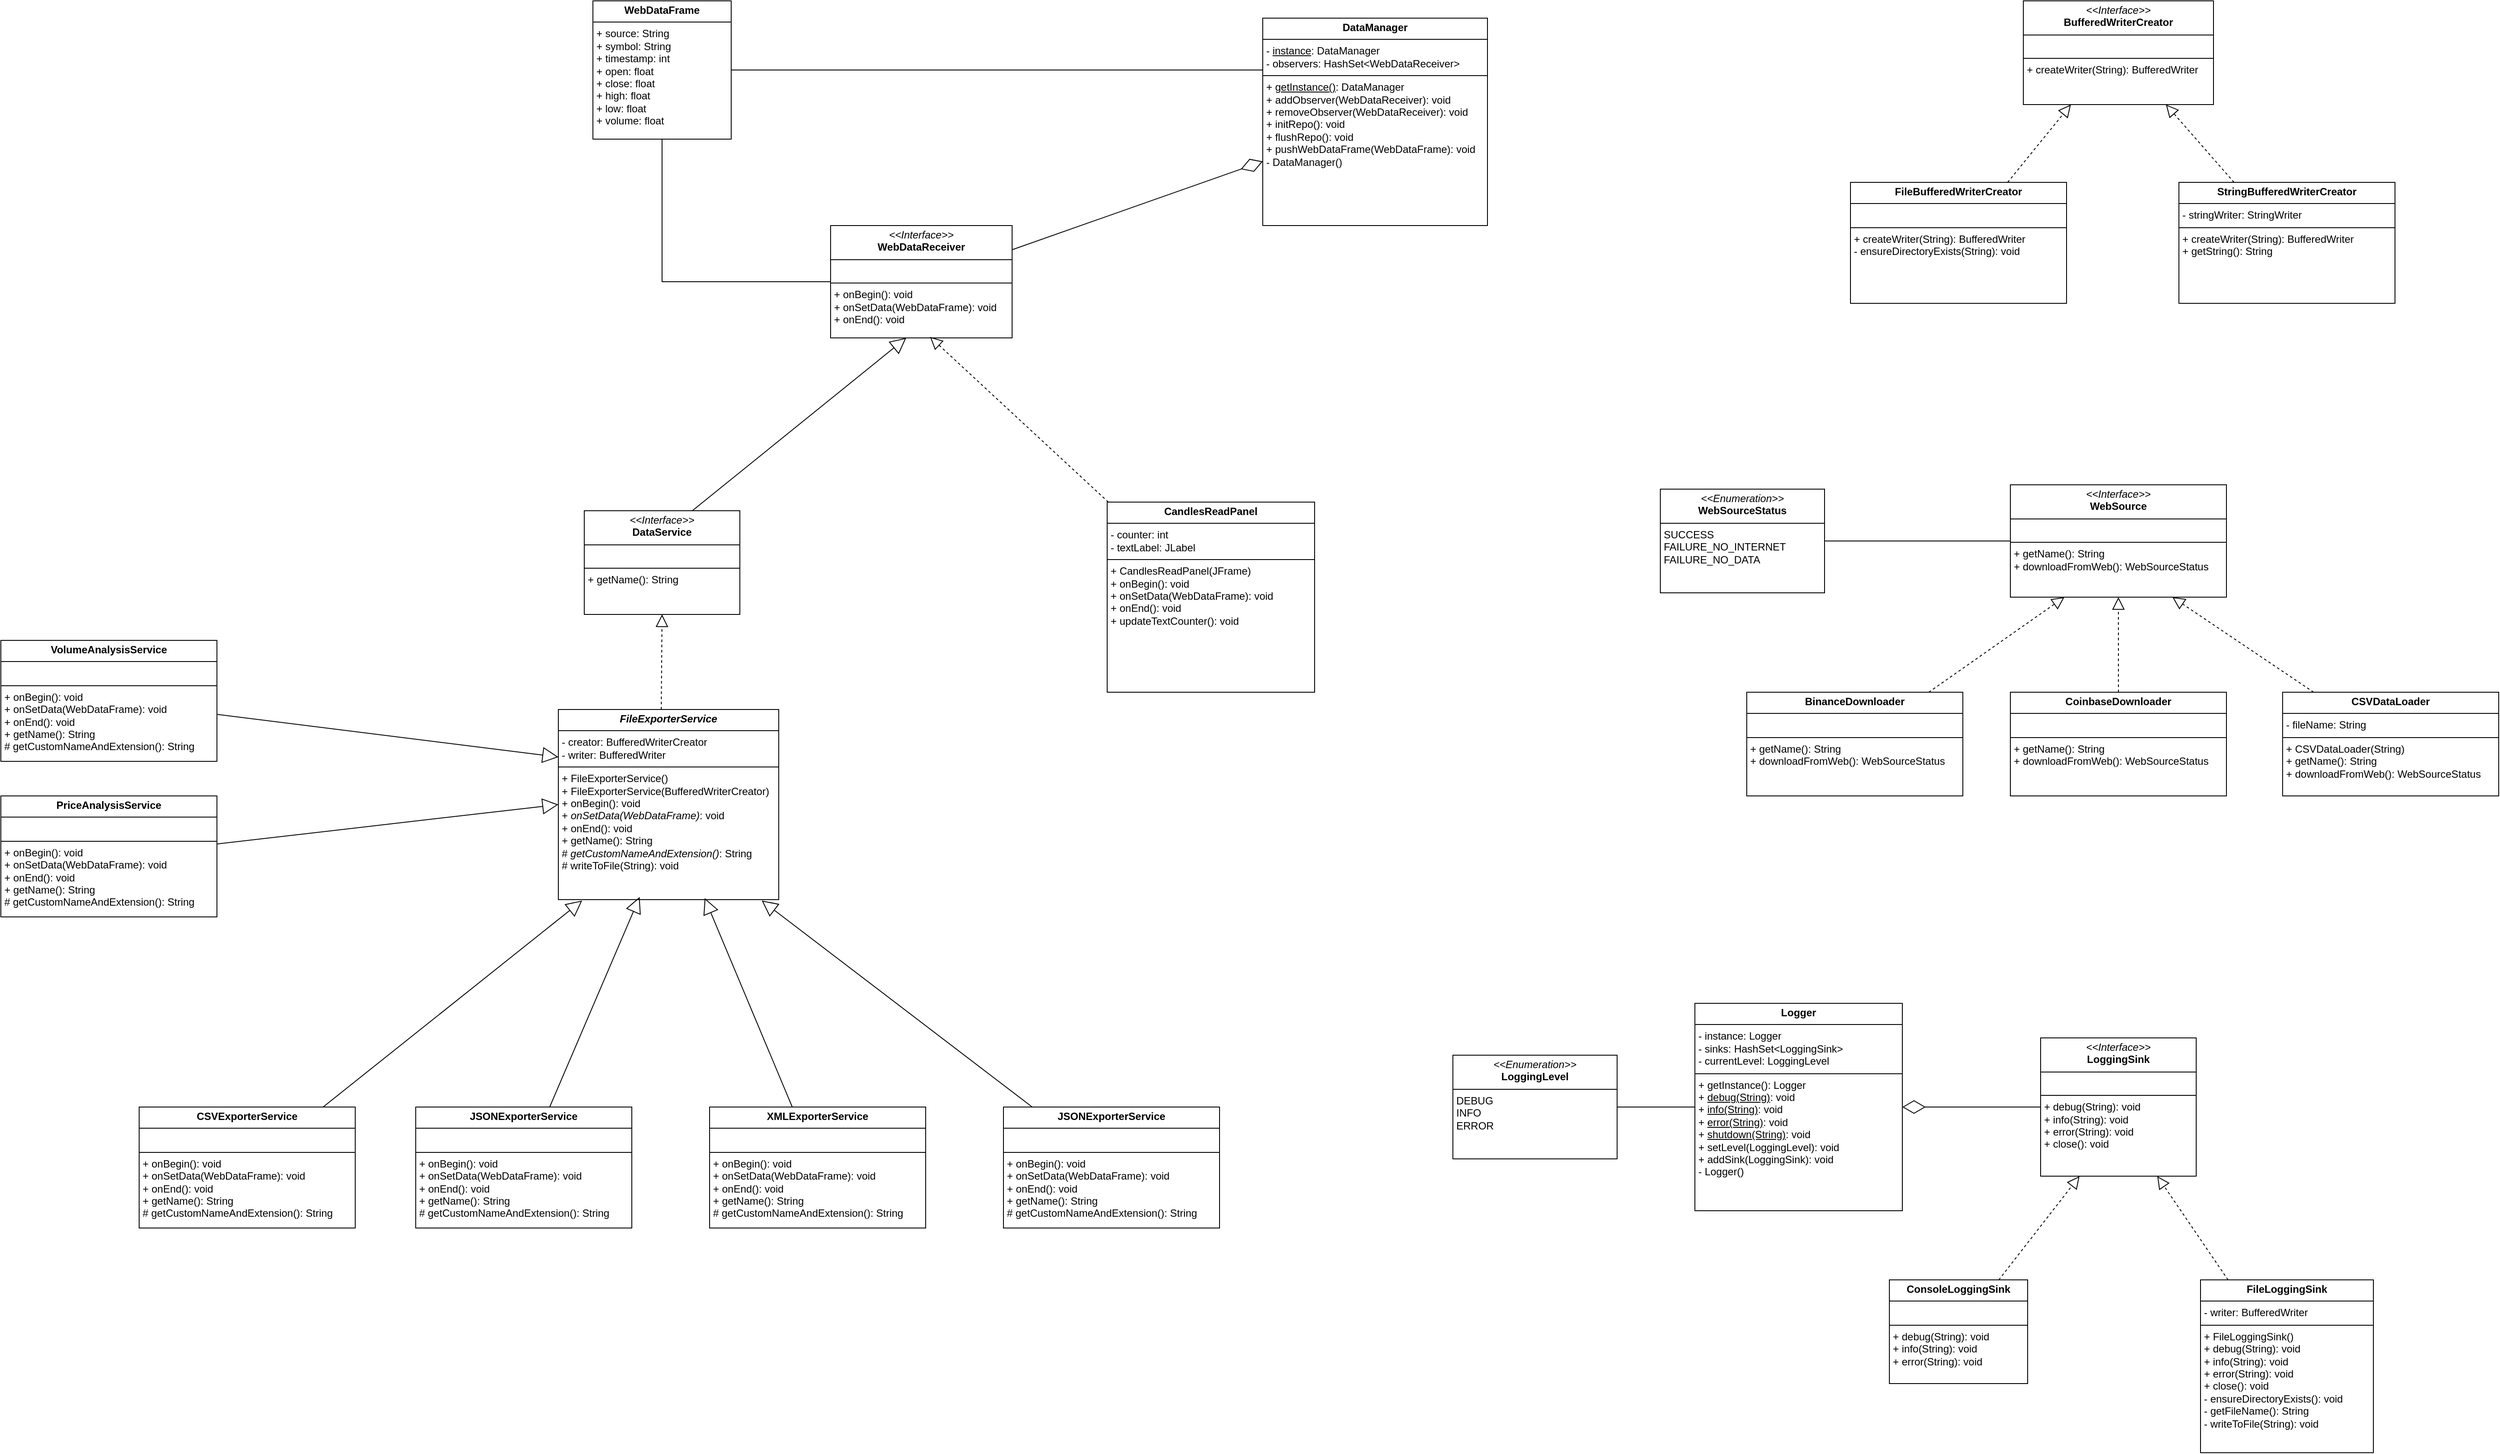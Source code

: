 <mxfile version="28.2.7">
  <diagram name="Strona-1" id="zHpnIhUEnc6ASibu7dxd">
    <mxGraphModel dx="2084" dy="1054" grid="1" gridSize="20" guides="1" tooltips="1" connect="1" arrows="1" fold="1" page="1" pageScale="1" pageWidth="3000" pageHeight="2000" math="0" shadow="0">
      <root>
        <mxCell id="0" />
        <mxCell id="1" parent="0" />
        <mxCell id="rGbhJyJhz0m8njLA5riN-10" value="&lt;p style=&quot;margin:0px;margin-top:4px;text-align:center;&quot;&gt;&lt;i&gt;&amp;lt;&amp;lt;Interface&amp;gt;&amp;gt;&lt;/i&gt;&lt;br&gt;&lt;b&gt;WebSource&lt;/b&gt;&lt;/p&gt;&lt;hr size=&quot;1&quot; style=&quot;border-style:solid;&quot;&gt;&lt;p style=&quot;margin:0px;margin-left:4px;&quot;&gt;&lt;br&gt;&lt;/p&gt;&lt;hr size=&quot;1&quot; style=&quot;border-style:solid;&quot;&gt;&lt;p style=&quot;margin:0px;margin-left:4px;&quot;&gt;+ getName(): String&lt;br&gt;+ downloadFromWeb(): WebSourceStatus&lt;/p&gt;" style="verticalAlign=top;align=left;overflow=fill;html=1;whiteSpace=wrap;" parent="1" vertex="1">
          <mxGeometry x="2385" y="640" width="250" height="130" as="geometry" />
        </mxCell>
        <mxCell id="rGbhJyJhz0m8njLA5riN-11" value="&lt;p style=&quot;margin:0px;margin-top:4px;text-align:center;&quot;&gt;&lt;i&gt;&amp;lt;&amp;lt;Interface&amp;gt;&amp;gt;&lt;/i&gt;&lt;br&gt;&lt;b&gt;WebDataReceiver&lt;/b&gt;&lt;/p&gt;&lt;hr size=&quot;1&quot; style=&quot;border-style:solid;&quot;&gt;&lt;p style=&quot;margin:0px;margin-left:4px;&quot;&gt;&lt;br&gt;&lt;/p&gt;&lt;hr size=&quot;1&quot; style=&quot;border-style:solid;&quot;&gt;&lt;p style=&quot;margin:0px;margin-left:4px;&quot;&gt;+ onBegin(): void&lt;br&gt;+ onSetData(WebDataFrame): void&lt;/p&gt;&lt;p style=&quot;margin:0px;margin-left:4px;&quot;&gt;+ onEnd(): void&lt;/p&gt;" style="verticalAlign=top;align=left;overflow=fill;html=1;whiteSpace=wrap;" parent="1" vertex="1">
          <mxGeometry x="1020" y="340" width="210" height="130" as="geometry" />
        </mxCell>
        <mxCell id="rGbhJyJhz0m8njLA5riN-13" value="&lt;p style=&quot;margin:0px;margin-top:4px;text-align:center;&quot;&gt;&lt;i&gt;&amp;lt;&amp;lt;Enumeration&amp;gt;&amp;gt;&lt;/i&gt;&lt;br&gt;&lt;b&gt;WebSourceStatus&lt;/b&gt;&lt;/p&gt;&lt;hr size=&quot;1&quot; style=&quot;border-style:solid;&quot;&gt;&lt;p style=&quot;margin:0px;margin-left:4px;&quot;&gt;SUCCESS&lt;/p&gt;&lt;p style=&quot;margin:0px;margin-left:4px;&quot;&gt;FAILURE_NO_INTERNET&lt;/p&gt;&lt;p style=&quot;margin:0px;margin-left:4px;&quot;&gt;FAILURE_NO_DATA&lt;/p&gt;" style="verticalAlign=top;align=left;overflow=fill;html=1;whiteSpace=wrap;" parent="1" vertex="1">
          <mxGeometry x="1980" y="645" width="190" height="120" as="geometry" />
        </mxCell>
        <mxCell id="rGbhJyJhz0m8njLA5riN-15" value="&lt;p style=&quot;margin:0px;margin-top:4px;text-align:center;&quot;&gt;&lt;b&gt;WebDataFrame&lt;/b&gt;&lt;/p&gt;&lt;hr size=&quot;1&quot; style=&quot;border-style:solid;&quot;&gt;&lt;p style=&quot;margin:0px;margin-left:4px;&quot;&gt;+ source: String&lt;/p&gt;&lt;p style=&quot;margin:0px;margin-left:4px;&quot;&gt;+ symbol: String&lt;/p&gt;&lt;p style=&quot;margin:0px;margin-left:4px;&quot;&gt;+ timestamp: int&lt;/p&gt;&lt;p style=&quot;margin:0px;margin-left:4px;&quot;&gt;+ open: float&lt;/p&gt;&lt;p style=&quot;margin:0px;margin-left:4px;&quot;&gt;+ close: float&lt;/p&gt;&lt;p style=&quot;margin:0px;margin-left:4px;&quot;&gt;+ high: float&lt;/p&gt;&lt;p style=&quot;margin:0px;margin-left:4px;&quot;&gt;+ low: float&lt;/p&gt;&lt;p style=&quot;margin:0px;margin-left:4px;&quot;&gt;+ volume: float&lt;/p&gt;" style="verticalAlign=top;align=left;overflow=fill;html=1;whiteSpace=wrap;" parent="1" vertex="1">
          <mxGeometry x="745" y="80" width="160" height="160" as="geometry" />
        </mxCell>
        <mxCell id="rGbhJyJhz0m8njLA5riN-16" value="&lt;p style=&quot;margin:0px;margin-top:4px;text-align:center;&quot;&gt;&lt;i&gt;&amp;lt;&amp;lt;Interface&amp;gt;&amp;gt;&lt;/i&gt;&lt;br&gt;&lt;b&gt;DataService&lt;/b&gt;&lt;/p&gt;&lt;hr size=&quot;1&quot; style=&quot;border-style:solid;&quot;&gt;&lt;p style=&quot;margin:0px;margin-left:4px;&quot;&gt;&lt;br&gt;&lt;/p&gt;&lt;hr size=&quot;1&quot; style=&quot;border-style:solid;&quot;&gt;&lt;p style=&quot;margin:0px;margin-left:4px;&quot;&gt;+ getName(): String&lt;br&gt;&lt;/p&gt;" style="verticalAlign=top;align=left;overflow=fill;html=1;whiteSpace=wrap;" parent="1" vertex="1">
          <mxGeometry x="735" y="670" width="180" height="120" as="geometry" />
        </mxCell>
        <mxCell id="rGbhJyJhz0m8njLA5riN-18" value="&lt;p style=&quot;margin:0px;margin-top:4px;text-align:center;&quot;&gt;&lt;b&gt;&lt;i&gt;FileExporterService&lt;/i&gt;&lt;/b&gt;&lt;/p&gt;&lt;hr size=&quot;1&quot; style=&quot;border-style:solid;&quot;&gt;&lt;p style=&quot;margin:0px;margin-left:4px;&quot;&gt;- creator: BufferedWriterCreator&lt;/p&gt;&lt;p style=&quot;margin:0px;margin-left:4px;&quot;&gt;- writer: BufferedWriter&lt;/p&gt;&lt;hr size=&quot;1&quot; style=&quot;border-style:solid;&quot;&gt;&lt;p style=&quot;margin:0px;margin-left:4px;&quot;&gt;+ FileExporterService()&lt;/p&gt;&lt;p style=&quot;margin:0px;margin-left:4px;&quot;&gt;+ FileExporterService(BufferedWriterCreator)&lt;/p&gt;&lt;p style=&quot;margin: 0px 0px 0px 4px;&quot;&gt;+ onBegin(): void&lt;/p&gt;&lt;p style=&quot;margin: 0px 0px 0px 4px;&quot;&gt;+&amp;nbsp;&lt;i&gt;onSetData(&lt;span style=&quot;background-color: transparent; color: light-dark(rgb(0, 0, 0), rgb(255, 255, 255));&quot;&gt;WebDataFrame&lt;/span&gt;&lt;/i&gt;&lt;span style=&quot;background-color: transparent; color: light-dark(rgb(0, 0, 0), rgb(255, 255, 255));&quot;&gt;&lt;i&gt;)&lt;/i&gt;: void&lt;/span&gt;&lt;/p&gt;&lt;p style=&quot;margin: 0px 0px 0px 4px;&quot;&gt;+ onEnd(): void&lt;/p&gt;&lt;p style=&quot;margin: 0px 0px 0px 4px;&quot;&gt;+ getName(): String&lt;/p&gt;&lt;p style=&quot;margin:0px;margin-left:4px;&quot;&gt;# &lt;i&gt;getCustomNameAndExtension()&lt;/i&gt;: String&lt;/p&gt;&lt;p style=&quot;margin:0px;margin-left:4px;&quot;&gt;# writeToFile(String): void&lt;/p&gt;" style="verticalAlign=top;align=left;overflow=fill;html=1;whiteSpace=wrap;" parent="1" vertex="1">
          <mxGeometry x="705" y="900" width="255" height="220" as="geometry" />
        </mxCell>
        <mxCell id="rGbhJyJhz0m8njLA5riN-19" value="&lt;p style=&quot;margin:0px;margin-top:4px;text-align:center;&quot;&gt;&lt;b&gt;VolumeAnalysisService&lt;/b&gt;&lt;/p&gt;&lt;hr size=&quot;1&quot; style=&quot;border-style:solid;&quot;&gt;&lt;p style=&quot;margin:0px;margin-left:4px;&quot;&gt;&lt;br&gt;&lt;/p&gt;&lt;hr size=&quot;1&quot; style=&quot;border-style:solid;&quot;&gt;&lt;p style=&quot;margin:0px;margin-left:4px;&quot;&gt;&lt;span style=&quot;background-color: transparent; color: light-dark(rgb(0, 0, 0), rgb(255, 255, 255));&quot;&gt;+ onBegin(): void&lt;/span&gt;&lt;/p&gt;&lt;p style=&quot;margin: 0px 0px 0px 4px;&quot;&gt;+&amp;nbsp;onSetData(&lt;span style=&quot;background-color: transparent; color: light-dark(rgb(0, 0, 0), rgb(255, 255, 255));&quot;&gt;WebDataFrame&lt;/span&gt;&lt;span style=&quot;background-color: transparent; color: light-dark(rgb(0, 0, 0), rgb(255, 255, 255));&quot;&gt;): void&lt;/span&gt;&lt;/p&gt;&lt;p style=&quot;margin: 0px 0px 0px 4px;&quot;&gt;+ onEnd(): void&lt;/p&gt;&lt;p style=&quot;margin: 0px 0px 0px 4px;&quot;&gt;+ getName(): String&lt;/p&gt;&lt;p style=&quot;margin: 0px 0px 0px 4px;&quot;&gt;#&amp;nbsp;getCustomNameAndExtension(): String&lt;/p&gt;" style="verticalAlign=top;align=left;overflow=fill;html=1;whiteSpace=wrap;" parent="1" vertex="1">
          <mxGeometry x="60" y="820" width="250" height="140" as="geometry" />
        </mxCell>
        <mxCell id="rGbhJyJhz0m8njLA5riN-20" value="&lt;p style=&quot;margin:0px;margin-top:4px;text-align:center;&quot;&gt;&lt;b&gt;CSVExporterService&lt;/b&gt;&lt;/p&gt;&lt;hr size=&quot;1&quot; style=&quot;border-style:solid;&quot;&gt;&lt;p style=&quot;margin:0px;margin-left:4px;&quot;&gt;&lt;br&gt;&lt;/p&gt;&lt;hr size=&quot;1&quot; style=&quot;border-style:solid;&quot;&gt;&lt;p style=&quot;margin:0px;margin-left:4px;&quot;&gt;&lt;span style=&quot;background-color: transparent; color: light-dark(rgb(0, 0, 0), rgb(255, 255, 255));&quot;&gt;+ onBegin(): void&lt;/span&gt;&lt;/p&gt;&lt;p style=&quot;margin: 0px 0px 0px 4px;&quot;&gt;+&amp;nbsp;onSetData(&lt;span style=&quot;background-color: transparent; color: light-dark(rgb(0, 0, 0), rgb(255, 255, 255));&quot;&gt;WebDataFrame&lt;/span&gt;&lt;span style=&quot;background-color: transparent; color: light-dark(rgb(0, 0, 0), rgb(255, 255, 255));&quot;&gt;): void&lt;/span&gt;&lt;/p&gt;&lt;p style=&quot;margin: 0px 0px 0px 4px;&quot;&gt;+ onEnd(): void&lt;/p&gt;&lt;p style=&quot;margin: 0px 0px 0px 4px;&quot;&gt;+ getName(): String&lt;/p&gt;&lt;p style=&quot;margin: 0px 0px 0px 4px;&quot;&gt;#&amp;nbsp;getCustomNameAndExtension(): String&lt;/p&gt;" style="verticalAlign=top;align=left;overflow=fill;html=1;whiteSpace=wrap;" parent="1" vertex="1">
          <mxGeometry x="220" y="1360" width="250" height="140" as="geometry" />
        </mxCell>
        <mxCell id="rGbhJyJhz0m8njLA5riN-21" value="&lt;p style=&quot;margin:0px;margin-top:4px;text-align:center;&quot;&gt;&lt;b&gt;JSONExporter&lt;/b&gt;&lt;b style=&quot;background-color: transparent; color: light-dark(rgb(0, 0, 0), rgb(255, 255, 255));&quot;&gt;Service&lt;/b&gt;&lt;/p&gt;&lt;hr size=&quot;1&quot; style=&quot;border-style:solid;&quot;&gt;&lt;p style=&quot;margin:0px;margin-left:4px;&quot;&gt;&lt;br&gt;&lt;/p&gt;&lt;hr size=&quot;1&quot; style=&quot;border-style:solid;&quot;&gt;&lt;p style=&quot;margin:0px;margin-left:4px;&quot;&gt;&lt;span style=&quot;background-color: transparent; color: light-dark(rgb(0, 0, 0), rgb(255, 255, 255));&quot;&gt;+ onBegin(): void&lt;/span&gt;&lt;/p&gt;&lt;p style=&quot;margin: 0px 0px 0px 4px;&quot;&gt;+&amp;nbsp;onSetData(&lt;span style=&quot;background-color: transparent; color: light-dark(rgb(0, 0, 0), rgb(255, 255, 255));&quot;&gt;WebDataFrame&lt;/span&gt;&lt;span style=&quot;background-color: transparent; color: light-dark(rgb(0, 0, 0), rgb(255, 255, 255));&quot;&gt;): void&lt;/span&gt;&lt;/p&gt;&lt;p style=&quot;margin: 0px 0px 0px 4px;&quot;&gt;+ onEnd(): void&lt;/p&gt;&lt;p style=&quot;margin: 0px 0px 0px 4px;&quot;&gt;+ getName(): String&lt;/p&gt;&lt;p style=&quot;margin: 0px 0px 0px 4px;&quot;&gt;#&amp;nbsp;getCustomNameAndExtension(): String&lt;/p&gt;" style="verticalAlign=top;align=left;overflow=fill;html=1;whiteSpace=wrap;" parent="1" vertex="1">
          <mxGeometry x="540" y="1360" width="250" height="140" as="geometry" />
        </mxCell>
        <mxCell id="rGbhJyJhz0m8njLA5riN-22" value="&lt;p style=&quot;margin:0px;margin-top:4px;text-align:center;&quot;&gt;&lt;b&gt;XMLExporter&lt;/b&gt;&lt;b style=&quot;background-color: transparent; color: light-dark(rgb(0, 0, 0), rgb(255, 255, 255));&quot;&gt;Service&lt;/b&gt;&lt;/p&gt;&lt;hr size=&quot;1&quot; style=&quot;border-style:solid;&quot;&gt;&lt;p style=&quot;margin:0px;margin-left:4px;&quot;&gt;&lt;br&gt;&lt;/p&gt;&lt;hr size=&quot;1&quot; style=&quot;border-style:solid;&quot;&gt;&lt;p style=&quot;margin:0px;margin-left:4px;&quot;&gt;&lt;span style=&quot;background-color: transparent; color: light-dark(rgb(0, 0, 0), rgb(255, 255, 255));&quot;&gt;+ onBegin(): void&lt;/span&gt;&lt;/p&gt;&lt;p style=&quot;margin: 0px 0px 0px 4px;&quot;&gt;+&amp;nbsp;onSetData(&lt;span style=&quot;background-color: transparent; color: light-dark(rgb(0, 0, 0), rgb(255, 255, 255));&quot;&gt;WebDataFrame&lt;/span&gt;&lt;span style=&quot;background-color: transparent; color: light-dark(rgb(0, 0, 0), rgb(255, 255, 255));&quot;&gt;): void&lt;/span&gt;&lt;/p&gt;&lt;p style=&quot;margin: 0px 0px 0px 4px;&quot;&gt;+ onEnd(): void&lt;/p&gt;&lt;p style=&quot;margin: 0px 0px 0px 4px;&quot;&gt;+ getName(): String&lt;/p&gt;&lt;p style=&quot;margin: 0px 0px 0px 4px;&quot;&gt;#&amp;nbsp;getCustomNameAndExtension(): String&lt;/p&gt;" style="verticalAlign=top;align=left;overflow=fill;html=1;whiteSpace=wrap;" parent="1" vertex="1">
          <mxGeometry x="880" y="1360" width="250" height="140" as="geometry" />
        </mxCell>
        <mxCell id="rGbhJyJhz0m8njLA5riN-23" value="&lt;p style=&quot;margin:0px;margin-top:4px;text-align:center;&quot;&gt;&lt;b&gt;JSONExporter&lt;/b&gt;&lt;b style=&quot;background-color: transparent; color: light-dark(rgb(0, 0, 0), rgb(255, 255, 255));&quot;&gt;Service&lt;/b&gt;&lt;/p&gt;&lt;hr size=&quot;1&quot; style=&quot;border-style:solid;&quot;&gt;&lt;p style=&quot;margin:0px;margin-left:4px;&quot;&gt;&lt;br&gt;&lt;/p&gt;&lt;hr size=&quot;1&quot; style=&quot;border-style:solid;&quot;&gt;&lt;p style=&quot;margin:0px;margin-left:4px;&quot;&gt;&lt;span style=&quot;background-color: transparent; color: light-dark(rgb(0, 0, 0), rgb(255, 255, 255));&quot;&gt;+ onBegin(): void&lt;/span&gt;&lt;/p&gt;&lt;p style=&quot;margin: 0px 0px 0px 4px;&quot;&gt;+&amp;nbsp;onSetData(&lt;span style=&quot;background-color: transparent; color: light-dark(rgb(0, 0, 0), rgb(255, 255, 255));&quot;&gt;WebDataFrame&lt;/span&gt;&lt;span style=&quot;background-color: transparent; color: light-dark(rgb(0, 0, 0), rgb(255, 255, 255));&quot;&gt;): void&lt;/span&gt;&lt;/p&gt;&lt;p style=&quot;margin: 0px 0px 0px 4px;&quot;&gt;+ onEnd(): void&lt;/p&gt;&lt;p style=&quot;margin: 0px 0px 0px 4px;&quot;&gt;+ getName(): String&lt;/p&gt;&lt;p style=&quot;margin: 0px 0px 0px 4px;&quot;&gt;#&amp;nbsp;getCustomNameAndExtension(): String&lt;/p&gt;" style="verticalAlign=top;align=left;overflow=fill;html=1;whiteSpace=wrap;" parent="1" vertex="1">
          <mxGeometry x="1220" y="1360" width="250" height="140" as="geometry" />
        </mxCell>
        <mxCell id="rGbhJyJhz0m8njLA5riN-24" value="&lt;p style=&quot;margin:0px;margin-top:4px;text-align:center;&quot;&gt;&lt;i&gt;&amp;lt;&amp;lt;Interface&amp;gt;&amp;gt;&lt;/i&gt;&lt;br&gt;&lt;b&gt;BufferedWriterCreator&lt;/b&gt;&lt;/p&gt;&lt;hr size=&quot;1&quot; style=&quot;border-style:solid;&quot;&gt;&lt;p style=&quot;margin:0px;margin-left:4px;&quot;&gt;&lt;br&gt;&lt;/p&gt;&lt;hr size=&quot;1&quot; style=&quot;border-style:solid;&quot;&gt;&lt;p style=&quot;margin:0px;margin-left:4px;&quot;&gt;+ createWriter(String): BufferedWriter&lt;br&gt;&lt;/p&gt;" style="verticalAlign=top;align=left;overflow=fill;html=1;whiteSpace=wrap;" parent="1" vertex="1">
          <mxGeometry x="2400" y="80" width="220" height="120" as="geometry" />
        </mxCell>
        <mxCell id="rGbhJyJhz0m8njLA5riN-25" value="&lt;p style=&quot;margin:0px;margin-top:4px;text-align:center;&quot;&gt;&lt;b&gt;FileBufferedWriterCreator&lt;/b&gt;&lt;/p&gt;&lt;hr size=&quot;1&quot; style=&quot;border-style:solid;&quot;&gt;&lt;p style=&quot;margin:0px;margin-left:4px;&quot;&gt;&lt;br&gt;&lt;/p&gt;&lt;hr size=&quot;1&quot; style=&quot;border-style:solid;&quot;&gt;&lt;p style=&quot;margin:0px;margin-left:4px;&quot;&gt;+ createWriter(String): BufferedWriter&lt;/p&gt;&lt;p style=&quot;margin:0px;margin-left:4px;&quot;&gt;- ensureDirectoryExists(String): void&lt;/p&gt;" style="verticalAlign=top;align=left;overflow=fill;html=1;whiteSpace=wrap;" parent="1" vertex="1">
          <mxGeometry x="2200" y="290" width="250" height="140" as="geometry" />
        </mxCell>
        <mxCell id="rGbhJyJhz0m8njLA5riN-26" value="&lt;p style=&quot;margin:0px;margin-top:4px;text-align:center;&quot;&gt;&lt;b&gt;StringBufferedWriterCreator&lt;/b&gt;&lt;/p&gt;&lt;hr size=&quot;1&quot; style=&quot;border-style:solid;&quot;&gt;&lt;p style=&quot;margin:0px;margin-left:4px;&quot;&gt;- stringWriter: StringWriter&lt;/p&gt;&lt;hr size=&quot;1&quot; style=&quot;border-style:solid;&quot;&gt;&lt;p style=&quot;margin:0px;margin-left:4px;&quot;&gt;+ createWriter(String): BufferedWriter&lt;/p&gt;&lt;p style=&quot;margin:0px;margin-left:4px;&quot;&gt;+ getString(): String&lt;/p&gt;" style="verticalAlign=top;align=left;overflow=fill;html=1;whiteSpace=wrap;" parent="1" vertex="1">
          <mxGeometry x="2580" y="290" width="250" height="140" as="geometry" />
        </mxCell>
        <mxCell id="rGbhJyJhz0m8njLA5riN-27" value="&lt;p style=&quot;margin:0px;margin-top:4px;text-align:center;&quot;&gt;&lt;b&gt;BinanceDownloader&lt;/b&gt;&lt;/p&gt;&lt;hr size=&quot;1&quot; style=&quot;border-style:solid;&quot;&gt;&lt;p style=&quot;margin:0px;margin-left:4px;&quot;&gt;&lt;br&gt;&lt;/p&gt;&lt;hr size=&quot;1&quot; style=&quot;border-style:solid;&quot;&gt;&lt;p style=&quot;margin:0px;margin-left:4px;&quot;&gt;+ getName(): String&lt;br&gt;+ downloadFromWeb(): WebSourceStatus&lt;span style=&quot;background-color: transparent; color: light-dark(rgb(0, 0, 0), rgb(255, 255, 255));&quot;&gt;&lt;/span&gt;&lt;/p&gt;" style="verticalAlign=top;align=left;overflow=fill;html=1;whiteSpace=wrap;" parent="1" vertex="1">
          <mxGeometry x="2080" y="880" width="250" height="120" as="geometry" />
        </mxCell>
        <mxCell id="rGbhJyJhz0m8njLA5riN-28" value="&lt;p style=&quot;margin:0px;margin-top:4px;text-align:center;&quot;&gt;&lt;b&gt;CoinbaseDownloader&lt;/b&gt;&lt;/p&gt;&lt;hr size=&quot;1&quot; style=&quot;border-style:solid;&quot;&gt;&lt;p style=&quot;margin:0px;margin-left:4px;&quot;&gt;&lt;br&gt;&lt;/p&gt;&lt;hr size=&quot;1&quot; style=&quot;border-style:solid;&quot;&gt;&lt;p style=&quot;margin:0px;margin-left:4px;&quot;&gt;+ getName(): String&lt;br&gt;+ downloadFromWeb(): WebSourceStatus&lt;span style=&quot;background-color: transparent; color: light-dark(rgb(0, 0, 0), rgb(255, 255, 255));&quot;&gt;&lt;/span&gt;&lt;/p&gt;" style="verticalAlign=top;align=left;overflow=fill;html=1;whiteSpace=wrap;" parent="1" vertex="1">
          <mxGeometry x="2385" y="880" width="250" height="120" as="geometry" />
        </mxCell>
        <mxCell id="rGbhJyJhz0m8njLA5riN-29" value="&lt;p style=&quot;margin:0px;margin-top:4px;text-align:center;&quot;&gt;&lt;i&gt;&amp;lt;&amp;lt;Interface&amp;gt;&amp;gt;&lt;/i&gt;&lt;br&gt;&lt;b&gt;LoggingSink&lt;/b&gt;&lt;/p&gt;&lt;hr size=&quot;1&quot; style=&quot;border-style:solid;&quot;&gt;&lt;p style=&quot;margin:0px;margin-left:4px;&quot;&gt;&lt;br&gt;&lt;/p&gt;&lt;hr size=&quot;1&quot; style=&quot;border-style:solid;&quot;&gt;&lt;p style=&quot;margin:0px;margin-left:4px;&quot;&gt;+ debug(String): void&lt;/p&gt;&lt;p style=&quot;margin:0px;margin-left:4px;&quot;&gt;+ info(String): void&lt;/p&gt;&lt;p style=&quot;margin:0px;margin-left:4px;&quot;&gt;+ error(String): void&lt;/p&gt;&lt;p style=&quot;margin:0px;margin-left:4px;&quot;&gt;+ close(): void&lt;/p&gt;" style="verticalAlign=top;align=left;overflow=fill;html=1;whiteSpace=wrap;" parent="1" vertex="1">
          <mxGeometry x="2420" y="1280" width="180" height="160" as="geometry" />
        </mxCell>
        <mxCell id="rGbhJyJhz0m8njLA5riN-30" value="&lt;p style=&quot;margin:0px;margin-top:4px;text-align:center;&quot;&gt;&lt;b&gt;ConsoleLoggingSink&lt;/b&gt;&lt;/p&gt;&lt;hr size=&quot;1&quot; style=&quot;border-style:solid;&quot;&gt;&lt;p style=&quot;margin:0px;margin-left:4px;&quot;&gt;&lt;br&gt;&lt;/p&gt;&lt;hr size=&quot;1&quot; style=&quot;border-style:solid;&quot;&gt;&lt;p style=&quot;margin: 0px 0px 0px 4px;&quot;&gt;+ debug(String): void&lt;/p&gt;&lt;p style=&quot;margin: 0px 0px 0px 4px;&quot;&gt;+ info(String): void&lt;/p&gt;&lt;p style=&quot;margin: 0px 0px 0px 4px;&quot;&gt;+ error(String): void&lt;/p&gt;" style="verticalAlign=top;align=left;overflow=fill;html=1;whiteSpace=wrap;" parent="1" vertex="1">
          <mxGeometry x="2245" y="1560" width="160" height="120" as="geometry" />
        </mxCell>
        <mxCell id="rGbhJyJhz0m8njLA5riN-31" value="&lt;p style=&quot;margin:0px;margin-top:4px;text-align:center;&quot;&gt;&lt;b&gt;FileLoggingSink&lt;/b&gt;&lt;/p&gt;&lt;hr size=&quot;1&quot; style=&quot;border-style:solid;&quot;&gt;&lt;p style=&quot;margin:0px;margin-left:4px;&quot;&gt;- writer: BufferedWriter&lt;/p&gt;&lt;hr size=&quot;1&quot; style=&quot;border-style:solid;&quot;&gt;&lt;p style=&quot;margin: 0px 0px 0px 4px;&quot;&gt;+&amp;nbsp;FileLoggingSink()&lt;/p&gt;&lt;p style=&quot;margin: 0px 0px 0px 4px;&quot;&gt;+ debug(String): void&lt;/p&gt;&lt;p style=&quot;margin: 0px 0px 0px 4px;&quot;&gt;+ info(String): void&lt;/p&gt;&lt;p style=&quot;margin: 0px 0px 0px 4px;&quot;&gt;+ error(String): void&lt;/p&gt;&lt;p style=&quot;margin: 0px 0px 0px 4px;&quot;&gt;+ close(): void&lt;/p&gt;&lt;p style=&quot;margin: 0px 0px 0px 4px;&quot;&gt;- ensureDirectoryExists(): void&lt;/p&gt;&lt;p style=&quot;margin: 0px 0px 0px 4px;&quot;&gt;- getFileName(): String&lt;/p&gt;&lt;p style=&quot;margin: 0px 0px 0px 4px;&quot;&gt;- writeToFile(String): void&lt;/p&gt;" style="verticalAlign=top;align=left;overflow=fill;html=1;whiteSpace=wrap;" parent="1" vertex="1">
          <mxGeometry x="2605" y="1560" width="200" height="200" as="geometry" />
        </mxCell>
        <mxCell id="rGbhJyJhz0m8njLA5riN-32" value="&lt;p style=&quot;margin:0px;margin-top:4px;text-align:center;&quot;&gt;&lt;b&gt;Logger&lt;/b&gt;&lt;/p&gt;&lt;hr size=&quot;1&quot; style=&quot;border-style:solid;&quot;&gt;&lt;p style=&quot;margin:0px;margin-left:4px;&quot;&gt;- instance: Logger&lt;/p&gt;&lt;p style=&quot;margin:0px;margin-left:4px;&quot;&gt;- sinks: HashSet&amp;lt;LoggingSink&amp;gt;&lt;/p&gt;&lt;p style=&quot;margin:0px;margin-left:4px;&quot;&gt;- currentLevel: LoggingLevel&lt;/p&gt;&lt;hr size=&quot;1&quot; style=&quot;border-style:solid;&quot;&gt;&lt;p style=&quot;margin: 0px 0px 0px 4px;&quot;&gt;+ getInstance(): Logger&lt;/p&gt;&lt;p style=&quot;margin: 0px 0px 0px 4px;&quot;&gt;+&amp;nbsp;&lt;u&gt;debug(String)&lt;/u&gt;: void&lt;/p&gt;&lt;p style=&quot;margin: 0px 0px 0px 4px;&quot;&gt;+&amp;nbsp;&lt;u&gt;info(String)&lt;/u&gt;: void&lt;/p&gt;&lt;p style=&quot;margin: 0px 0px 0px 4px;&quot;&gt;+&amp;nbsp;&lt;u&gt;error(String)&lt;/u&gt;: void&lt;/p&gt;&lt;p style=&quot;margin: 0px 0px 0px 4px;&quot;&gt;+&amp;nbsp;&lt;u&gt;shutdown(String)&lt;/u&gt;: void&lt;/p&gt;&lt;p style=&quot;margin: 0px 0px 0px 4px;&quot;&gt;+&amp;nbsp;setLevel(LoggingLevel): void&lt;/p&gt;&lt;p style=&quot;margin: 0px 0px 0px 4px;&quot;&gt;+ addSink(LoggingSink): void&lt;/p&gt;&lt;p style=&quot;margin:0px;margin-left:4px;&quot;&gt;- Logger()&lt;/p&gt;" style="verticalAlign=top;align=left;overflow=fill;html=1;whiteSpace=wrap;" parent="1" vertex="1">
          <mxGeometry x="2020" y="1240" width="240" height="240" as="geometry" />
        </mxCell>
        <mxCell id="rGbhJyJhz0m8njLA5riN-33" value="&lt;p style=&quot;margin:0px;margin-top:4px;text-align:center;&quot;&gt;&lt;i&gt;&amp;lt;&amp;lt;Enumeration&amp;gt;&amp;gt;&lt;/i&gt;&lt;br&gt;&lt;b&gt;LoggingLevel&lt;/b&gt;&lt;/p&gt;&lt;hr size=&quot;1&quot; style=&quot;border-style:solid;&quot;&gt;&lt;p style=&quot;margin:0px;margin-left:4px;&quot;&gt;DEBUG&lt;/p&gt;&lt;p style=&quot;margin:0px;margin-left:4px;&quot;&gt;INFO&lt;/p&gt;&lt;p style=&quot;margin:0px;margin-left:4px;&quot;&gt;ERROR&lt;/p&gt;" style="verticalAlign=top;align=left;overflow=fill;html=1;whiteSpace=wrap;" parent="1" vertex="1">
          <mxGeometry x="1740" y="1300" width="190" height="120" as="geometry" />
        </mxCell>
        <mxCell id="rGbhJyJhz0m8njLA5riN-34" value="&lt;p style=&quot;margin:0px;margin-top:4px;text-align:center;&quot;&gt;&lt;b&gt;DataManager&lt;/b&gt;&lt;/p&gt;&lt;hr size=&quot;1&quot; style=&quot;border-style:solid;&quot;&gt;&lt;p style=&quot;margin:0px;margin-left:4px;&quot;&gt;- &lt;u&gt;instance&lt;/u&gt;: DataManager&lt;/p&gt;&lt;p style=&quot;margin:0px;margin-left:4px;&quot;&gt;- observers: HashSet&amp;lt;WebDataReceiver&amp;gt;&lt;/p&gt;&lt;hr size=&quot;1&quot; style=&quot;border-style:solid;&quot;&gt;&lt;p style=&quot;margin: 0px 0px 0px 4px;&quot;&gt;&lt;span style=&quot;background-color: transparent; color: light-dark(rgb(0, 0, 0), rgb(255, 255, 255));&quot;&gt;+ &lt;u&gt;getInstance()&lt;/u&gt;: DataManager&lt;/span&gt;&lt;/p&gt;&lt;p style=&quot;margin: 0px 0px 0px 4px;&quot;&gt;&lt;span style=&quot;background-color: transparent; color: light-dark(rgb(0, 0, 0), rgb(255, 255, 255));&quot;&gt;+ addObserver(WebDataReceiver): void&lt;/span&gt;&lt;/p&gt;&lt;p style=&quot;margin: 0px 0px 0px 4px;&quot;&gt;+ removeObserver(WebDataReceiver): void&lt;span style=&quot;background-color: transparent; color: light-dark(rgb(0, 0, 0), rgb(255, 255, 255));&quot;&gt;&lt;/span&gt;&lt;/p&gt;&lt;p style=&quot;margin: 0px 0px 0px 4px;&quot;&gt;+ initRepo(): void&lt;/p&gt;&lt;p style=&quot;margin: 0px 0px 0px 4px;&quot;&gt;+ flushRepo(): void&lt;/p&gt;&lt;p style=&quot;margin: 0px 0px 0px 4px;&quot;&gt;+ pushWebDataFrame(WebDataFrame): void&lt;/p&gt;&lt;p style=&quot;margin:0px;margin-left:4px;&quot;&gt;- DataManager()&lt;/p&gt;" style="verticalAlign=top;align=left;overflow=fill;html=1;whiteSpace=wrap;" parent="1" vertex="1">
          <mxGeometry x="1520" y="100" width="260" height="240" as="geometry" />
        </mxCell>
        <mxCell id="YM9OeA3lHoc0OY5sdOXE-1" value="" style="endArrow=block;dashed=1;endFill=0;endSize=12;html=1;rounded=0;entryX=0.25;entryY=1;entryDx=0;entryDy=0;" parent="1" source="rGbhJyJhz0m8njLA5riN-25" target="rGbhJyJhz0m8njLA5riN-24" edge="1">
          <mxGeometry width="160" relative="1" as="geometry">
            <mxPoint x="2325" y="130" as="sourcePoint" />
            <mxPoint x="2325" y="130" as="targetPoint" />
          </mxGeometry>
        </mxCell>
        <mxCell id="YM9OeA3lHoc0OY5sdOXE-2" value="" style="endArrow=block;dashed=1;endFill=0;endSize=12;html=1;rounded=0;entryX=0.75;entryY=1;entryDx=0;entryDy=0;" parent="1" source="rGbhJyJhz0m8njLA5riN-26" target="rGbhJyJhz0m8njLA5riN-24" edge="1">
          <mxGeometry width="160" relative="1" as="geometry">
            <mxPoint x="2705" y="130" as="sourcePoint" />
            <mxPoint x="2705" y="130" as="targetPoint" />
          </mxGeometry>
        </mxCell>
        <mxCell id="YM9OeA3lHoc0OY5sdOXE-3" value="" style="endArrow=block;dashed=1;endFill=0;endSize=12;html=1;rounded=0;entryX=0.25;entryY=1;entryDx=0;entryDy=0;" parent="1" source="rGbhJyJhz0m8njLA5riN-27" target="rGbhJyJhz0m8njLA5riN-10" edge="1">
          <mxGeometry width="160" relative="1" as="geometry">
            <mxPoint x="2325" y="720" as="sourcePoint" />
            <mxPoint x="2325" y="720" as="targetPoint" />
          </mxGeometry>
        </mxCell>
        <mxCell id="YM9OeA3lHoc0OY5sdOXE-4" value="" style="endArrow=block;dashed=1;endFill=0;endSize=12;html=1;rounded=0;entryX=0.5;entryY=1;entryDx=0;entryDy=0;" parent="1" source="rGbhJyJhz0m8njLA5riN-28" target="rGbhJyJhz0m8njLA5riN-10" edge="1">
          <mxGeometry width="160" relative="1" as="geometry">
            <mxPoint x="2705" y="720" as="sourcePoint" />
            <mxPoint x="2510" y="780" as="targetPoint" />
          </mxGeometry>
        </mxCell>
        <mxCell id="YM9OeA3lHoc0OY5sdOXE-5" value="" style="endArrow=block;dashed=1;endFill=0;endSize=12;html=1;rounded=0;entryX=0.25;entryY=1;entryDx=0;entryDy=0;" parent="1" source="rGbhJyJhz0m8njLA5riN-30" target="rGbhJyJhz0m8njLA5riN-29" edge="1">
          <mxGeometry width="160" relative="1" as="geometry">
            <mxPoint x="2325" y="1400" as="sourcePoint" />
            <mxPoint x="2325" y="1400" as="targetPoint" />
          </mxGeometry>
        </mxCell>
        <mxCell id="YM9OeA3lHoc0OY5sdOXE-6" value="" style="endArrow=block;dashed=1;endFill=0;endSize=12;html=1;rounded=0;entryX=0.75;entryY=1;entryDx=0;entryDy=0;" parent="1" source="rGbhJyJhz0m8njLA5riN-31" target="rGbhJyJhz0m8njLA5riN-29" edge="1">
          <mxGeometry width="160" relative="1" as="geometry">
            <mxPoint x="2720" y="1400" as="sourcePoint" />
            <mxPoint x="2720" y="1400" as="targetPoint" />
          </mxGeometry>
        </mxCell>
        <mxCell id="YM9OeA3lHoc0OY5sdOXE-7" value="" style="endArrow=block;dashed=1;endFill=0;endSize=12;html=1;rounded=0;entryX=0.5;entryY=1;entryDx=0;entryDy=0;" parent="1" target="rGbhJyJhz0m8njLA5riN-16" edge="1">
          <mxGeometry width="160" relative="1" as="geometry">
            <mxPoint x="824.09" y="900" as="sourcePoint" />
            <mxPoint x="824.09" y="740" as="targetPoint" />
          </mxGeometry>
        </mxCell>
        <mxCell id="YM9OeA3lHoc0OY5sdOXE-8" value="" style="endArrow=block;endSize=16;endFill=0;html=1;rounded=0;entryX=0.25;entryY=1;entryDx=0;entryDy=0;exitX=0.5;exitY=0;exitDx=0;exitDy=0;" parent="1" edge="1">
          <mxGeometry width="160" relative="1" as="geometry">
            <mxPoint x="860" y="670" as="sourcePoint" />
            <mxPoint x="1107.5" y="470.0" as="targetPoint" />
          </mxGeometry>
        </mxCell>
        <mxCell id="YM9OeA3lHoc0OY5sdOXE-10" value="" style="endArrow=block;endSize=16;endFill=0;html=1;rounded=0;entryX=0.108;entryY=1.005;entryDx=0;entryDy=0;entryPerimeter=0;" parent="1" source="rGbhJyJhz0m8njLA5riN-20" target="rGbhJyJhz0m8njLA5riN-18" edge="1">
          <mxGeometry width="160" relative="1" as="geometry">
            <mxPoint x="525" y="1220" as="sourcePoint" />
            <mxPoint x="525" y="1220" as="targetPoint" />
          </mxGeometry>
        </mxCell>
        <mxCell id="YM9OeA3lHoc0OY5sdOXE-11" value="" style="endArrow=block;endSize=16;endFill=0;html=1;rounded=0;entryX=0.369;entryY=0.986;entryDx=0;entryDy=0;entryPerimeter=0;" parent="1" source="rGbhJyJhz0m8njLA5riN-21" target="rGbhJyJhz0m8njLA5riN-18" edge="1">
          <mxGeometry width="160" relative="1" as="geometry">
            <mxPoint x="825" y="1220" as="sourcePoint" />
            <mxPoint x="825" y="1220" as="targetPoint" />
          </mxGeometry>
        </mxCell>
        <mxCell id="YM9OeA3lHoc0OY5sdOXE-12" value="" style="endArrow=block;endSize=16;endFill=0;html=1;rounded=0;entryX=0.664;entryY=0.992;entryDx=0;entryDy=0;entryPerimeter=0;" parent="1" source="rGbhJyJhz0m8njLA5riN-22" target="rGbhJyJhz0m8njLA5riN-18" edge="1">
          <mxGeometry width="160" relative="1" as="geometry">
            <mxPoint x="1125" y="1220" as="sourcePoint" />
            <mxPoint x="1125" y="1220" as="targetPoint" />
          </mxGeometry>
        </mxCell>
        <mxCell id="YM9OeA3lHoc0OY5sdOXE-13" value="" style="endArrow=block;endSize=16;endFill=0;html=1;rounded=0;entryX=0.923;entryY=1.005;entryDx=0;entryDy=0;entryPerimeter=0;" parent="1" source="rGbhJyJhz0m8njLA5riN-23" target="rGbhJyJhz0m8njLA5riN-18" edge="1">
          <mxGeometry width="160" relative="1" as="geometry">
            <mxPoint x="1435" y="1220" as="sourcePoint" />
            <mxPoint x="940" y="1140" as="targetPoint" />
          </mxGeometry>
        </mxCell>
        <mxCell id="YM9OeA3lHoc0OY5sdOXE-15" value="&lt;p style=&quot;margin:0px;margin-top:4px;text-align:center;&quot;&gt;&lt;b&gt;CandlesReadPanel&lt;/b&gt;&lt;/p&gt;&lt;hr size=&quot;1&quot; style=&quot;border-style:solid;&quot;&gt;&lt;p style=&quot;margin:0px;margin-left:4px;&quot;&gt;- counter: int&lt;/p&gt;&lt;p style=&quot;margin:0px;margin-left:4px;&quot;&gt;- textLabel: JLabel&lt;/p&gt;&lt;hr size=&quot;1&quot; style=&quot;border-style:solid;&quot;&gt;&lt;p style=&quot;margin:0px;margin-left:4px;&quot;&gt;+ CandlesReadPanel(JFrame)&lt;/p&gt;&lt;p style=&quot;margin: 0px 0px 0px 4px;&quot;&gt;+ onBegin(): void&lt;/p&gt;&lt;p style=&quot;margin: 0px 0px 0px 4px;&quot;&gt;+&amp;nbsp;onSetData(&lt;span style=&quot;background-color: transparent; color: light-dark(rgb(0, 0, 0), rgb(255, 255, 255));&quot;&gt;WebDataFrame&lt;/span&gt;&lt;span style=&quot;background-color: transparent; color: light-dark(rgb(0, 0, 0), rgb(255, 255, 255));&quot;&gt;): void&lt;/span&gt;&lt;/p&gt;&lt;p style=&quot;margin: 0px 0px 0px 4px;&quot;&gt;+ onEnd(): void&lt;/p&gt;&lt;p style=&quot;margin: 0px 0px 0px 4px;&quot;&gt;+ updateTextCounter(): void&lt;/p&gt;" style="verticalAlign=top;align=left;overflow=fill;html=1;whiteSpace=wrap;" parent="1" vertex="1">
          <mxGeometry x="1340" y="660" width="240" height="220" as="geometry" />
        </mxCell>
        <mxCell id="YM9OeA3lHoc0OY5sdOXE-16" value="" style="endArrow=block;dashed=1;endFill=0;endSize=12;html=1;rounded=0;entryX=0.548;entryY=0.991;entryDx=0;entryDy=0;entryPerimeter=0;" parent="1" source="YM9OeA3lHoc0OY5sdOXE-15" target="rGbhJyJhz0m8njLA5riN-11" edge="1">
          <mxGeometry width="160" relative="1" as="geometry">
            <mxPoint x="1380" y="510" as="sourcePoint" />
            <mxPoint x="1380" y="510" as="targetPoint" />
          </mxGeometry>
        </mxCell>
        <mxCell id="YM9OeA3lHoc0OY5sdOXE-21" value="" style="endArrow=none;html=1;edgeStyle=orthogonalEdgeStyle;rounded=0;entryX=1;entryY=0.5;entryDx=0;entryDy=0;" parent="1" source="rGbhJyJhz0m8njLA5riN-10" target="rGbhJyJhz0m8njLA5riN-13" edge="1">
          <mxGeometry relative="1" as="geometry">
            <mxPoint x="2225" y="705" as="sourcePoint" />
            <mxPoint x="2225" y="705" as="targetPoint" />
          </mxGeometry>
        </mxCell>
        <mxCell id="YM9OeA3lHoc0OY5sdOXE-24" value="" style="endArrow=none;html=1;edgeStyle=orthogonalEdgeStyle;rounded=0;entryX=0;entryY=0.5;entryDx=0;entryDy=0;" parent="1" source="rGbhJyJhz0m8njLA5riN-33" target="rGbhJyJhz0m8njLA5riN-32" edge="1">
          <mxGeometry relative="1" as="geometry">
            <mxPoint x="1870" y="1320" as="sourcePoint" />
            <mxPoint x="2030" y="1320" as="targetPoint" />
          </mxGeometry>
        </mxCell>
        <mxCell id="YM9OeA3lHoc0OY5sdOXE-28" value="" style="endArrow=none;html=1;edgeStyle=orthogonalEdgeStyle;rounded=0;entryX=0;entryY=0.25;entryDx=0;entryDy=0;" parent="1" source="rGbhJyJhz0m8njLA5riN-15" target="rGbhJyJhz0m8njLA5riN-34" edge="1">
          <mxGeometry relative="1" as="geometry">
            <mxPoint x="905" y="160" as="sourcePoint" />
            <mxPoint x="1065" y="160" as="targetPoint" />
          </mxGeometry>
        </mxCell>
        <mxCell id="YM9OeA3lHoc0OY5sdOXE-31" value="" style="endArrow=none;html=1;edgeStyle=orthogonalEdgeStyle;rounded=0;entryX=0;entryY=0.5;entryDx=0;entryDy=0;" parent="1" source="rGbhJyJhz0m8njLA5riN-15" target="rGbhJyJhz0m8njLA5riN-11" edge="1">
          <mxGeometry relative="1" as="geometry">
            <mxPoint x="825" y="240" as="sourcePoint" />
            <mxPoint x="825" y="400" as="targetPoint" />
            <Array as="points">
              <mxPoint x="825" y="405" />
            </Array>
          </mxGeometry>
        </mxCell>
        <mxCell id="YM9OeA3lHoc0OY5sdOXE-40" value="" style="endArrow=diamondThin;endFill=0;endSize=24;html=1;rounded=0;" parent="1" source="rGbhJyJhz0m8njLA5riN-11" target="rGbhJyJhz0m8njLA5riN-34" edge="1">
          <mxGeometry width="160" relative="1" as="geometry">
            <mxPoint x="1230" y="405" as="sourcePoint" />
            <mxPoint x="1390" y="405" as="targetPoint" />
          </mxGeometry>
        </mxCell>
        <mxCell id="YM9OeA3lHoc0OY5sdOXE-42" value="" style="endArrow=diamondThin;endFill=0;endSize=24;html=1;rounded=0;" parent="1" source="rGbhJyJhz0m8njLA5riN-29" target="rGbhJyJhz0m8njLA5riN-32" edge="1">
          <mxGeometry width="160" relative="1" as="geometry">
            <mxPoint x="2260" y="1360" as="sourcePoint" />
            <mxPoint x="2260" y="1360" as="targetPoint" />
          </mxGeometry>
        </mxCell>
        <mxCell id="mrblAdJvPCHrt3IJG2A_-1" value="&lt;p style=&quot;margin:0px;margin-top:4px;text-align:center;&quot;&gt;&lt;b&gt;CSVDataLoader&lt;/b&gt;&lt;/p&gt;&lt;hr size=&quot;1&quot; style=&quot;border-style:solid;&quot;&gt;&lt;p style=&quot;margin:0px;margin-left:4px;&quot;&gt;- fileName: String&lt;/p&gt;&lt;hr size=&quot;1&quot; style=&quot;border-style:solid;&quot;&gt;&lt;p style=&quot;margin:0px;margin-left:4px;&quot;&gt;+ CSVDataLoader(String)&lt;/p&gt;&lt;p style=&quot;margin:0px;margin-left:4px;&quot;&gt;+ getName(): String&lt;br&gt;+ downloadFromWeb(): WebSourceStatus&lt;span style=&quot;background-color: transparent; color: light-dark(rgb(0, 0, 0), rgb(255, 255, 255));&quot;&gt;&lt;/span&gt;&lt;/p&gt;" style="verticalAlign=top;align=left;overflow=fill;html=1;whiteSpace=wrap;" vertex="1" parent="1">
          <mxGeometry x="2700" y="880" width="250" height="120" as="geometry" />
        </mxCell>
        <mxCell id="mrblAdJvPCHrt3IJG2A_-2" value="" style="endArrow=block;dashed=1;endFill=0;endSize=12;html=1;rounded=0;entryX=0.75;entryY=1;entryDx=0;entryDy=0;" edge="1" parent="1" source="mrblAdJvPCHrt3IJG2A_-1" target="rGbhJyJhz0m8njLA5riN-10">
          <mxGeometry width="160" relative="1" as="geometry">
            <mxPoint x="2825" y="720" as="sourcePoint" />
            <mxPoint x="2825" y="720" as="targetPoint" />
          </mxGeometry>
        </mxCell>
        <mxCell id="mrblAdJvPCHrt3IJG2A_-3" value="" style="endArrow=block;endSize=16;endFill=0;html=1;rounded=0;entryX=0;entryY=0.25;entryDx=0;entryDy=0;" edge="1" parent="1" source="rGbhJyJhz0m8njLA5riN-19" target="rGbhJyJhz0m8njLA5riN-18">
          <mxGeometry width="160" relative="1" as="geometry">
            <mxPoint x="310" y="890" as="sourcePoint" />
            <mxPoint x="470" y="890" as="targetPoint" />
          </mxGeometry>
        </mxCell>
        <mxCell id="mrblAdJvPCHrt3IJG2A_-4" value="&lt;p style=&quot;margin:0px;margin-top:4px;text-align:center;&quot;&gt;&lt;b&gt;PriceAnalysisService&lt;/b&gt;&lt;/p&gt;&lt;hr size=&quot;1&quot; style=&quot;border-style:solid;&quot;&gt;&lt;p style=&quot;margin:0px;margin-left:4px;&quot;&gt;&lt;br&gt;&lt;/p&gt;&lt;hr size=&quot;1&quot; style=&quot;border-style:solid;&quot;&gt;&lt;p style=&quot;margin:0px;margin-left:4px;&quot;&gt;&lt;span style=&quot;background-color: transparent; color: light-dark(rgb(0, 0, 0), rgb(255, 255, 255));&quot;&gt;+ onBegin(): void&lt;/span&gt;&lt;/p&gt;&lt;p style=&quot;margin: 0px 0px 0px 4px;&quot;&gt;+&amp;nbsp;onSetData(&lt;span style=&quot;background-color: transparent; color: light-dark(rgb(0, 0, 0), rgb(255, 255, 255));&quot;&gt;WebDataFrame&lt;/span&gt;&lt;span style=&quot;background-color: transparent; color: light-dark(rgb(0, 0, 0), rgb(255, 255, 255));&quot;&gt;): void&lt;/span&gt;&lt;/p&gt;&lt;p style=&quot;margin: 0px 0px 0px 4px;&quot;&gt;+ onEnd(): void&lt;/p&gt;&lt;p style=&quot;margin: 0px 0px 0px 4px;&quot;&gt;+ getName(): String&lt;/p&gt;&lt;p style=&quot;margin: 0px 0px 0px 4px;&quot;&gt;#&amp;nbsp;getCustomNameAndExtension(): String&lt;/p&gt;" style="verticalAlign=top;align=left;overflow=fill;html=1;whiteSpace=wrap;" vertex="1" parent="1">
          <mxGeometry x="60" y="1000" width="250" height="140" as="geometry" />
        </mxCell>
        <mxCell id="mrblAdJvPCHrt3IJG2A_-5" value="" style="endArrow=block;endSize=16;endFill=0;html=1;rounded=0;entryX=0;entryY=0.5;entryDx=0;entryDy=0;" edge="1" parent="1" source="mrblAdJvPCHrt3IJG2A_-4" target="rGbhJyJhz0m8njLA5riN-18">
          <mxGeometry width="160" relative="1" as="geometry">
            <mxPoint x="310" y="1070" as="sourcePoint" />
            <mxPoint x="470" y="1070" as="targetPoint" />
          </mxGeometry>
        </mxCell>
      </root>
    </mxGraphModel>
  </diagram>
</mxfile>
